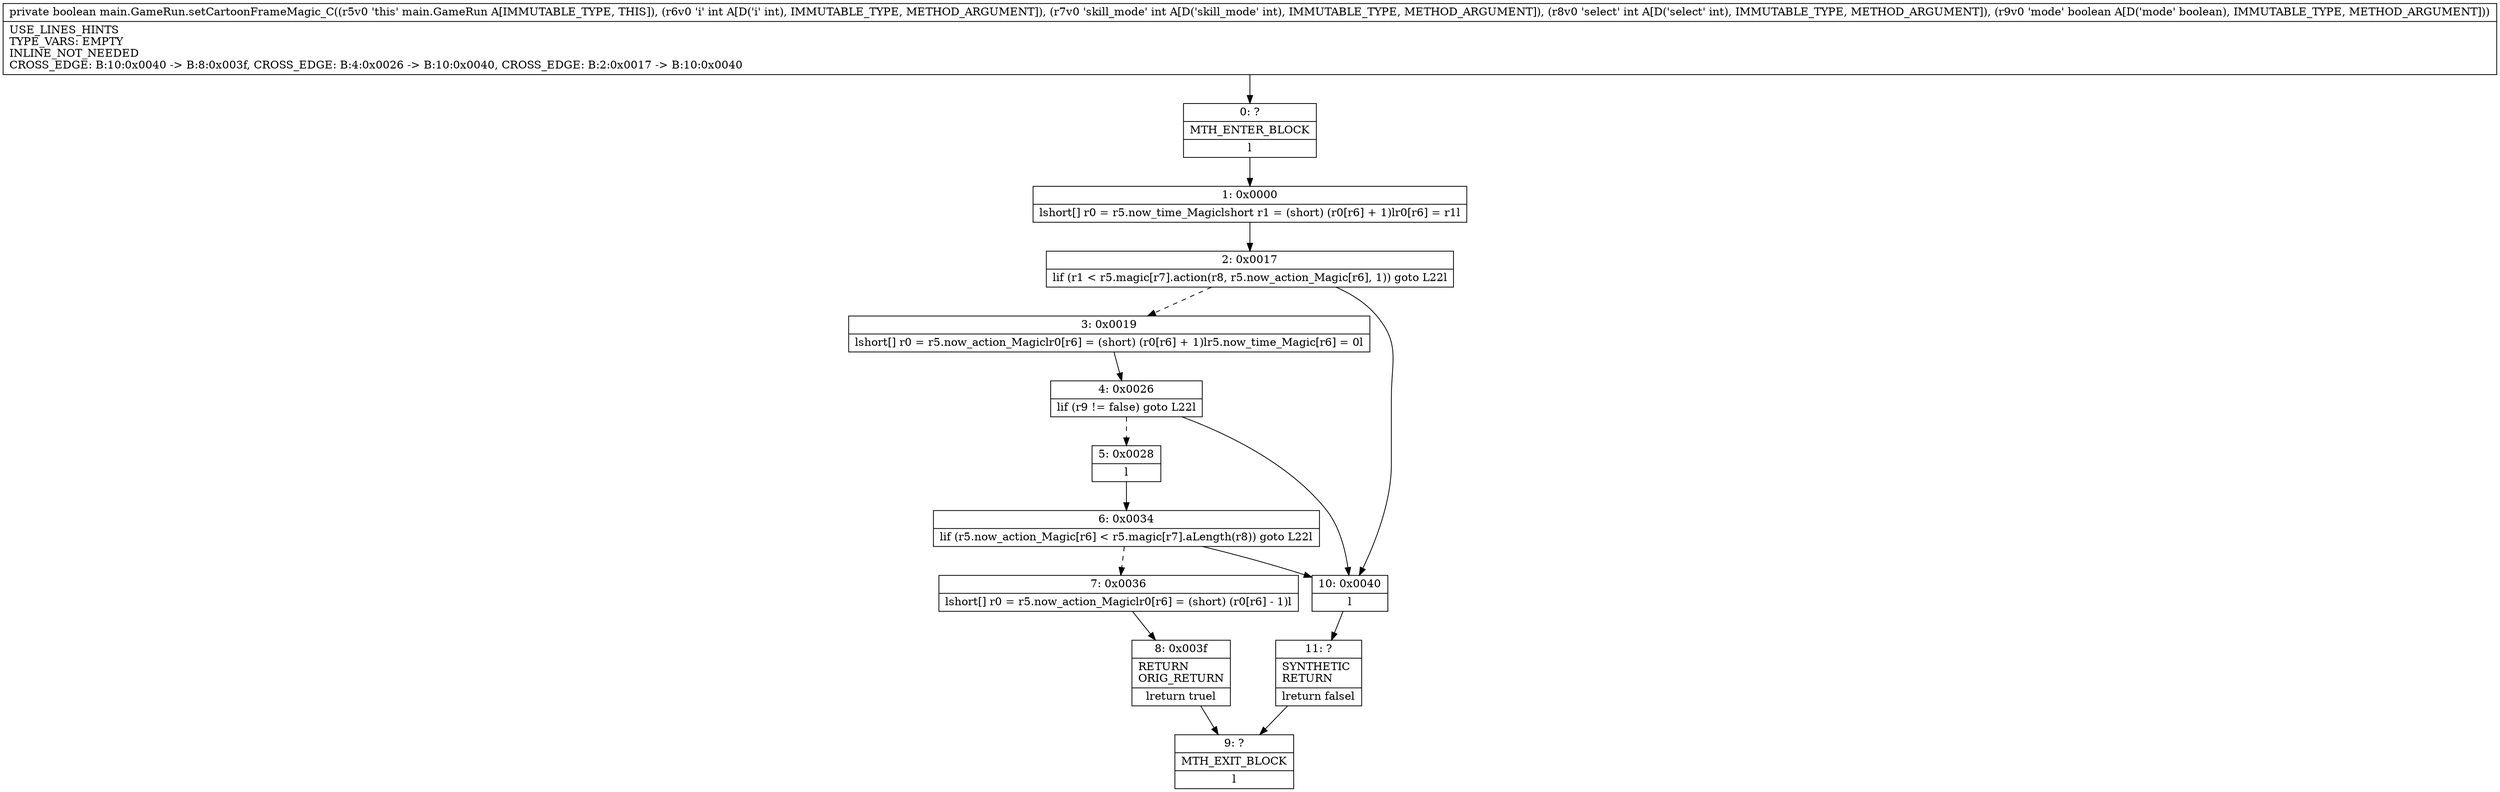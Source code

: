 digraph "CFG formain.GameRun.setCartoonFrameMagic_C(IIIZ)Z" {
Node_0 [shape=record,label="{0\:\ ?|MTH_ENTER_BLOCK\l|l}"];
Node_1 [shape=record,label="{1\:\ 0x0000|lshort[] r0 = r5.now_time_Magiclshort r1 = (short) (r0[r6] + 1)lr0[r6] = r1l}"];
Node_2 [shape=record,label="{2\:\ 0x0017|lif (r1 \< r5.magic[r7].action(r8, r5.now_action_Magic[r6], 1)) goto L22l}"];
Node_3 [shape=record,label="{3\:\ 0x0019|lshort[] r0 = r5.now_action_Magiclr0[r6] = (short) (r0[r6] + 1)lr5.now_time_Magic[r6] = 0l}"];
Node_4 [shape=record,label="{4\:\ 0x0026|lif (r9 != false) goto L22l}"];
Node_5 [shape=record,label="{5\:\ 0x0028|l}"];
Node_6 [shape=record,label="{6\:\ 0x0034|lif (r5.now_action_Magic[r6] \< r5.magic[r7].aLength(r8)) goto L22l}"];
Node_7 [shape=record,label="{7\:\ 0x0036|lshort[] r0 = r5.now_action_Magiclr0[r6] = (short) (r0[r6] \- 1)l}"];
Node_8 [shape=record,label="{8\:\ 0x003f|RETURN\lORIG_RETURN\l|lreturn truel}"];
Node_9 [shape=record,label="{9\:\ ?|MTH_EXIT_BLOCK\l|l}"];
Node_10 [shape=record,label="{10\:\ 0x0040|l}"];
Node_11 [shape=record,label="{11\:\ ?|SYNTHETIC\lRETURN\l|lreturn falsel}"];
MethodNode[shape=record,label="{private boolean main.GameRun.setCartoonFrameMagic_C((r5v0 'this' main.GameRun A[IMMUTABLE_TYPE, THIS]), (r6v0 'i' int A[D('i' int), IMMUTABLE_TYPE, METHOD_ARGUMENT]), (r7v0 'skill_mode' int A[D('skill_mode' int), IMMUTABLE_TYPE, METHOD_ARGUMENT]), (r8v0 'select' int A[D('select' int), IMMUTABLE_TYPE, METHOD_ARGUMENT]), (r9v0 'mode' boolean A[D('mode' boolean), IMMUTABLE_TYPE, METHOD_ARGUMENT]))  | USE_LINES_HINTS\lTYPE_VARS: EMPTY\lINLINE_NOT_NEEDED\lCROSS_EDGE: B:10:0x0040 \-\> B:8:0x003f, CROSS_EDGE: B:4:0x0026 \-\> B:10:0x0040, CROSS_EDGE: B:2:0x0017 \-\> B:10:0x0040\l}"];
MethodNode -> Node_0;
Node_0 -> Node_1;
Node_1 -> Node_2;
Node_2 -> Node_3[style=dashed];
Node_2 -> Node_10;
Node_3 -> Node_4;
Node_4 -> Node_5[style=dashed];
Node_4 -> Node_10;
Node_5 -> Node_6;
Node_6 -> Node_7[style=dashed];
Node_6 -> Node_10;
Node_7 -> Node_8;
Node_8 -> Node_9;
Node_10 -> Node_11;
Node_11 -> Node_9;
}

